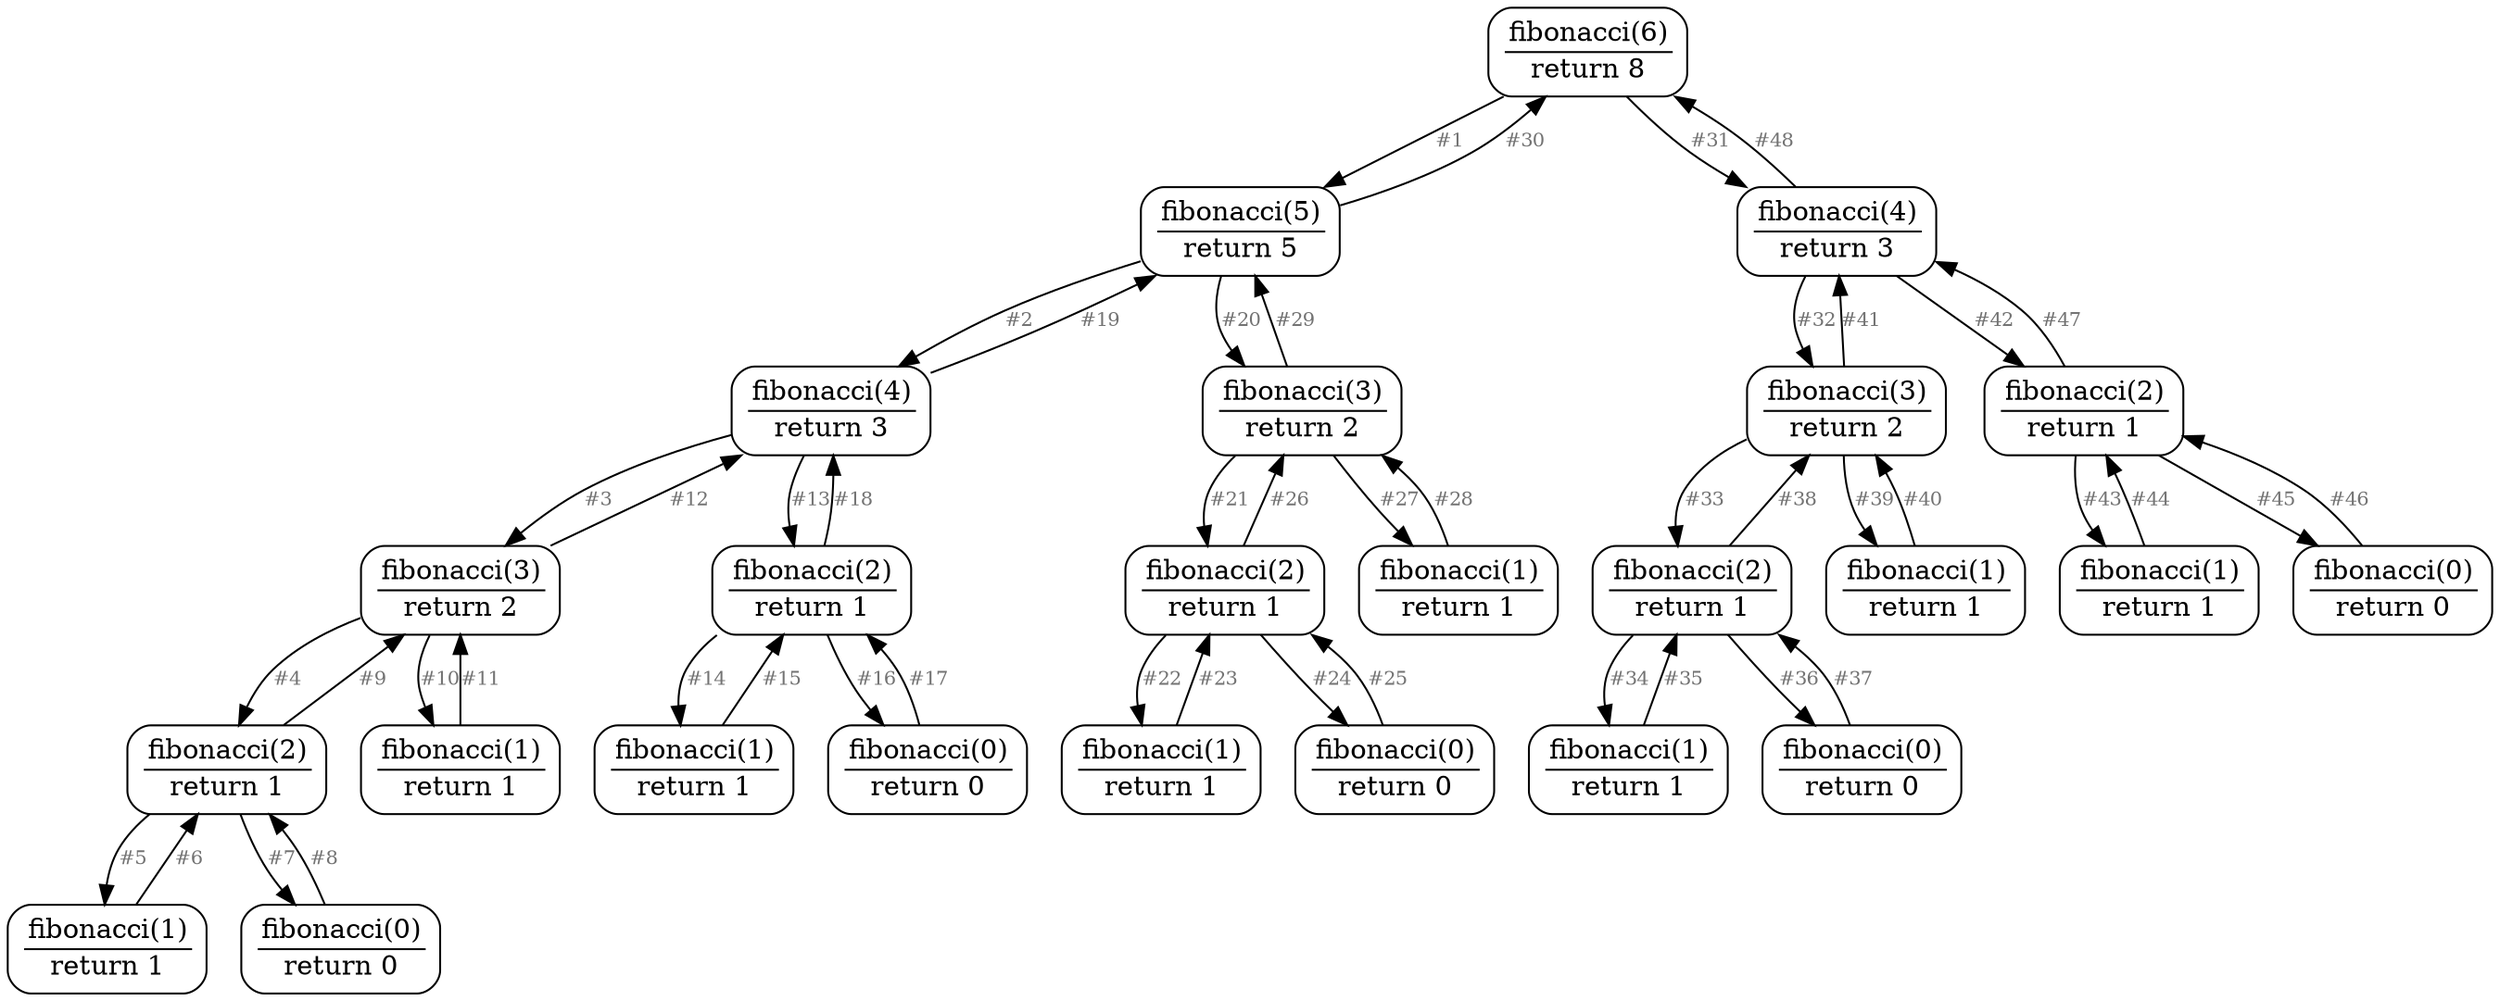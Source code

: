 digraph {
graph [
  rankdir=TB
];
node [
  style=rounded,
  shape=rectangle
];
edge [
  arrowsize=1,
  color=black,
  fontsize=10,
  fontcolor=gray45
];

140159822266576 [
  label=<<TABLE BORDER="0" CELLBORDER="0" CELLSPACING="0"><TR><TD>fibonacci(6)</TD></TR><HR/><TR><TD>return 8</TD></TR></TABLE>>
];
140159822266608 [
  label=<<TABLE BORDER="0" CELLBORDER="0" CELLSPACING="0"><TR><TD>fibonacci(5)</TD></TR><HR/><TR><TD>return 5</TD></TR></TABLE>>
];
140159822266640 [
  label=<<TABLE BORDER="0" CELLBORDER="0" CELLSPACING="0"><TR><TD>fibonacci(4)</TD></TR><HR/><TR><TD>return 3</TD></TR></TABLE>>
];
140159822266672 [
  label=<<TABLE BORDER="0" CELLBORDER="0" CELLSPACING="0"><TR><TD>fibonacci(3)</TD></TR><HR/><TR><TD>return 2</TD></TR></TABLE>>
];
140159822266704 [
  label=<<TABLE BORDER="0" CELLBORDER="0" CELLSPACING="0"><TR><TD>fibonacci(2)</TD></TR><HR/><TR><TD>return 1</TD></TR></TABLE>>
];
140159822266736 [
  label=<<TABLE BORDER="0" CELLBORDER="0" CELLSPACING="0"><TR><TD>fibonacci(1)</TD></TR><HR/><TR><TD>return 1</TD></TR></TABLE>>
];
140159822266768 [
  label=<<TABLE BORDER="0" CELLBORDER="0" CELLSPACING="0"><TR><TD>fibonacci(0)</TD></TR><HR/><TR><TD>return 0</TD></TR></TABLE>>
];
140159822266800 [
  label=<<TABLE BORDER="0" CELLBORDER="0" CELLSPACING="0"><TR><TD>fibonacci(1)</TD></TR><HR/><TR><TD>return 1</TD></TR></TABLE>>
];
140159822266832 [
  label=<<TABLE BORDER="0" CELLBORDER="0" CELLSPACING="0"><TR><TD>fibonacci(2)</TD></TR><HR/><TR><TD>return 1</TD></TR></TABLE>>
];
140159822266864 [
  label=<<TABLE BORDER="0" CELLBORDER="0" CELLSPACING="0"><TR><TD>fibonacci(1)</TD></TR><HR/><TR><TD>return 1</TD></TR></TABLE>>
];
140159822266896 [
  label=<<TABLE BORDER="0" CELLBORDER="0" CELLSPACING="0"><TR><TD>fibonacci(0)</TD></TR><HR/><TR><TD>return 0</TD></TR></TABLE>>
];
140159822266928 [
  label=<<TABLE BORDER="0" CELLBORDER="0" CELLSPACING="0"><TR><TD>fibonacci(3)</TD></TR><HR/><TR><TD>return 2</TD></TR></TABLE>>
];
140159822266960 [
  label=<<TABLE BORDER="0" CELLBORDER="0" CELLSPACING="0"><TR><TD>fibonacci(2)</TD></TR><HR/><TR><TD>return 1</TD></TR></TABLE>>
];
140159822266992 [
  label=<<TABLE BORDER="0" CELLBORDER="0" CELLSPACING="0"><TR><TD>fibonacci(1)</TD></TR><HR/><TR><TD>return 1</TD></TR></TABLE>>
];
140159822267024 [
  label=<<TABLE BORDER="0" CELLBORDER="0" CELLSPACING="0"><TR><TD>fibonacci(0)</TD></TR><HR/><TR><TD>return 0</TD></TR></TABLE>>
];
140159822267056 [
  label=<<TABLE BORDER="0" CELLBORDER="0" CELLSPACING="0"><TR><TD>fibonacci(1)</TD></TR><HR/><TR><TD>return 1</TD></TR></TABLE>>
];
140159822267088 [
  label=<<TABLE BORDER="0" CELLBORDER="0" CELLSPACING="0"><TR><TD>fibonacci(4)</TD></TR><HR/><TR><TD>return 3</TD></TR></TABLE>>
];
140159822267120 [
  label=<<TABLE BORDER="0" CELLBORDER="0" CELLSPACING="0"><TR><TD>fibonacci(3)</TD></TR><HR/><TR><TD>return 2</TD></TR></TABLE>>
];
140159822267152 [
  label=<<TABLE BORDER="0" CELLBORDER="0" CELLSPACING="0"><TR><TD>fibonacci(2)</TD></TR><HR/><TR><TD>return 1</TD></TR></TABLE>>
];
140159822267184 [
  label=<<TABLE BORDER="0" CELLBORDER="0" CELLSPACING="0"><TR><TD>fibonacci(1)</TD></TR><HR/><TR><TD>return 1</TD></TR></TABLE>>
];
140159822267216 [
  label=<<TABLE BORDER="0" CELLBORDER="0" CELLSPACING="0"><TR><TD>fibonacci(0)</TD></TR><HR/><TR><TD>return 0</TD></TR></TABLE>>
];
140159822267248 [
  label=<<TABLE BORDER="0" CELLBORDER="0" CELLSPACING="0"><TR><TD>fibonacci(1)</TD></TR><HR/><TR><TD>return 1</TD></TR></TABLE>>
];
140159822267280 [
  label=<<TABLE BORDER="0" CELLBORDER="0" CELLSPACING="0"><TR><TD>fibonacci(2)</TD></TR><HR/><TR><TD>return 1</TD></TR></TABLE>>
];
140159822267312 [
  label=<<TABLE BORDER="0" CELLBORDER="0" CELLSPACING="0"><TR><TD>fibonacci(1)</TD></TR><HR/><TR><TD>return 1</TD></TR></TABLE>>
];
140159822267344 [
  label=<<TABLE BORDER="0" CELLBORDER="0" CELLSPACING="0"><TR><TD>fibonacci(0)</TD></TR><HR/><TR><TD>return 0</TD></TR></TABLE>>
];
140159822266576 -> 140159822266608 [
  label="#1"
];
140159822266608 -> 140159822266640 [
  label="#2"
];
140159822266640 -> 140159822266672 [
  label="#3"
];
140159822266672 -> 140159822266704 [
  label="#4"
];
140159822266704 -> 140159822266736 [
  label="#5"
];
140159822266736 -> 140159822266704 [
  label="#6"
];
140159822266704 -> 140159822266768 [
  label="#7"
];
140159822266768 -> 140159822266704 [
  label="#8"
];
140159822266704 -> 140159822266672 [
  label="#9"
];
140159822266672 -> 140159822266800 [
  label="#10"
];
140159822266800 -> 140159822266672 [
  label="#11"
];
140159822266672 -> 140159822266640 [
  label="#12"
];
140159822266640 -> 140159822266832 [
  label="#13"
];
140159822266832 -> 140159822266864 [
  label="#14"
];
140159822266864 -> 140159822266832 [
  label="#15"
];
140159822266832 -> 140159822266896 [
  label="#16"
];
140159822266896 -> 140159822266832 [
  label="#17"
];
140159822266832 -> 140159822266640 [
  label="#18"
];
140159822266640 -> 140159822266608 [
  label="#19"
];
140159822266608 -> 140159822266928 [
  label="#20"
];
140159822266928 -> 140159822266960 [
  label="#21"
];
140159822266960 -> 140159822266992 [
  label="#22"
];
140159822266992 -> 140159822266960 [
  label="#23"
];
140159822266960 -> 140159822267024 [
  label="#24"
];
140159822267024 -> 140159822266960 [
  label="#25"
];
140159822266960 -> 140159822266928 [
  label="#26"
];
140159822266928 -> 140159822267056 [
  label="#27"
];
140159822267056 -> 140159822266928 [
  label="#28"
];
140159822266928 -> 140159822266608 [
  label="#29"
];
140159822266608 -> 140159822266576 [
  label="#30"
];
140159822266576 -> 140159822267088 [
  label="#31"
];
140159822267088 -> 140159822267120 [
  label="#32"
];
140159822267120 -> 140159822267152 [
  label="#33"
];
140159822267152 -> 140159822267184 [
  label="#34"
];
140159822267184 -> 140159822267152 [
  label="#35"
];
140159822267152 -> 140159822267216 [
  label="#36"
];
140159822267216 -> 140159822267152 [
  label="#37"
];
140159822267152 -> 140159822267120 [
  label="#38"
];
140159822267120 -> 140159822267248 [
  label="#39"
];
140159822267248 -> 140159822267120 [
  label="#40"
];
140159822267120 -> 140159822267088 [
  label="#41"
];
140159822267088 -> 140159822267280 [
  label="#42"
];
140159822267280 -> 140159822267312 [
  label="#43"
];
140159822267312 -> 140159822267280 [
  label="#44"
];
140159822267280 -> 140159822267344 [
  label="#45"
];
140159822267344 -> 140159822267280 [
  label="#46"
];
140159822267280 -> 140159822267088 [
  label="#47"
];
140159822267088 -> 140159822266576 [
  label="#48"
];
}